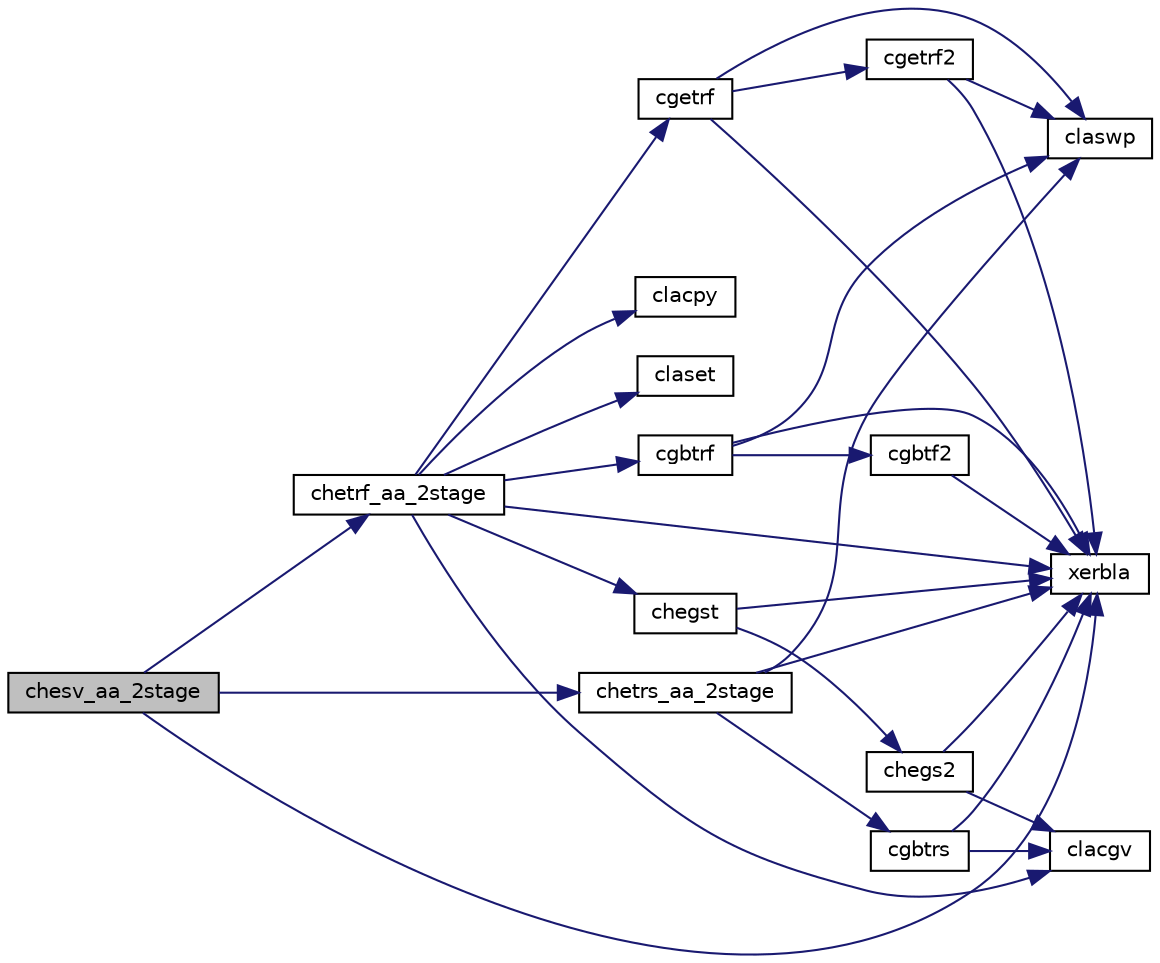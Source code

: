 digraph "chesv_aa_2stage"
{
 // LATEX_PDF_SIZE
  edge [fontname="Helvetica",fontsize="10",labelfontname="Helvetica",labelfontsize="10"];
  node [fontname="Helvetica",fontsize="10",shape=record];
  rankdir="LR";
  Node1 [label="chesv_aa_2stage",height=0.2,width=0.4,color="black", fillcolor="grey75", style="filled", fontcolor="black",tooltip="CHESV_AA_2STAGE computes the solution to system of linear equations A * X = B for HE matrices"];
  Node1 -> Node2 [color="midnightblue",fontsize="10",style="solid",fontname="Helvetica"];
  Node2 [label="chetrf_aa_2stage",height=0.2,width=0.4,color="black", fillcolor="white", style="filled",URL="$chetrf__aa__2stage_8f.html#ab8c36305b9b3b7622f6c51d782ac10dc",tooltip="CHETRF_AA_2STAGE"];
  Node2 -> Node3 [color="midnightblue",fontsize="10",style="solid",fontname="Helvetica"];
  Node3 [label="cgbtrf",height=0.2,width=0.4,color="black", fillcolor="white", style="filled",URL="$cgbtrf_8f.html#a58d67a3a5354c78dfd0f94625bfe03b1",tooltip="CGBTRF"];
  Node3 -> Node4 [color="midnightblue",fontsize="10",style="solid",fontname="Helvetica"];
  Node4 [label="cgbtf2",height=0.2,width=0.4,color="black", fillcolor="white", style="filled",URL="$cgbtf2_8f.html#a6172b0b895daff569f8bd4f6b7e8ca21",tooltip="CGBTF2 computes the LU factorization of a general band matrix using the unblocked version of the algo..."];
  Node4 -> Node5 [color="midnightblue",fontsize="10",style="solid",fontname="Helvetica"];
  Node5 [label="xerbla",height=0.2,width=0.4,color="black", fillcolor="white", style="filled",URL="$xerbla_8f.html#a377ee61015baf8dea7770b3a404b1c07",tooltip="XERBLA"];
  Node3 -> Node6 [color="midnightblue",fontsize="10",style="solid",fontname="Helvetica"];
  Node6 [label="claswp",height=0.2,width=0.4,color="black", fillcolor="white", style="filled",URL="$claswp_8f.html#a27858a2e2b195ef0e7121f1edb8bb9a9",tooltip="CLASWP performs a series of row interchanges on a general rectangular matrix."];
  Node3 -> Node5 [color="midnightblue",fontsize="10",style="solid",fontname="Helvetica"];
  Node2 -> Node7 [color="midnightblue",fontsize="10",style="solid",fontname="Helvetica"];
  Node7 [label="cgetrf",height=0.2,width=0.4,color="black", fillcolor="white", style="filled",URL="$cgetrf_8f.html#aed8e85049ecfb314d259bfdb3908a60d",tooltip="CGETRF"];
  Node7 -> Node8 [color="midnightblue",fontsize="10",style="solid",fontname="Helvetica"];
  Node8 [label="cgetrf2",height=0.2,width=0.4,color="black", fillcolor="white", style="filled",URL="$cgetrf2_8f.html#a15fa9800095fb84ff74bc087909c6941",tooltip="CGETRF2"];
  Node8 -> Node6 [color="midnightblue",fontsize="10",style="solid",fontname="Helvetica"];
  Node8 -> Node5 [color="midnightblue",fontsize="10",style="solid",fontname="Helvetica"];
  Node7 -> Node6 [color="midnightblue",fontsize="10",style="solid",fontname="Helvetica"];
  Node7 -> Node5 [color="midnightblue",fontsize="10",style="solid",fontname="Helvetica"];
  Node2 -> Node9 [color="midnightblue",fontsize="10",style="solid",fontname="Helvetica"];
  Node9 [label="chegst",height=0.2,width=0.4,color="black", fillcolor="white", style="filled",URL="$chegst_8f.html#a12301fc39ffb222db15ff7801c01abbb",tooltip="CHEGST"];
  Node9 -> Node10 [color="midnightblue",fontsize="10",style="solid",fontname="Helvetica"];
  Node10 [label="chegs2",height=0.2,width=0.4,color="black", fillcolor="white", style="filled",URL="$chegs2_8f.html#a853b4bda3e17fcec31189fa94aac6363",tooltip="CHEGS2 reduces a Hermitian definite generalized eigenproblem to standard form, using the factorizatio..."];
  Node10 -> Node11 [color="midnightblue",fontsize="10",style="solid",fontname="Helvetica"];
  Node11 [label="clacgv",height=0.2,width=0.4,color="black", fillcolor="white", style="filled",URL="$clacgv_8f.html#a0ff51770edb0cdc7328fdae7ace7954e",tooltip="CLACGV conjugates a complex vector."];
  Node10 -> Node5 [color="midnightblue",fontsize="10",style="solid",fontname="Helvetica"];
  Node9 -> Node5 [color="midnightblue",fontsize="10",style="solid",fontname="Helvetica"];
  Node2 -> Node11 [color="midnightblue",fontsize="10",style="solid",fontname="Helvetica"];
  Node2 -> Node12 [color="midnightblue",fontsize="10",style="solid",fontname="Helvetica"];
  Node12 [label="clacpy",height=0.2,width=0.4,color="black", fillcolor="white", style="filled",URL="$clacpy_8f.html#afcee53f42831342f7c863bfc55d2d159",tooltip="CLACPY copies all or part of one two-dimensional array to another."];
  Node2 -> Node13 [color="midnightblue",fontsize="10",style="solid",fontname="Helvetica"];
  Node13 [label="claset",height=0.2,width=0.4,color="black", fillcolor="white", style="filled",URL="$claset_8f.html#a3666a7cae5a324eab6ae01b5155f1f5b",tooltip="CLASET initializes the off-diagonal elements and the diagonal elements of a matrix to given values."];
  Node2 -> Node5 [color="midnightblue",fontsize="10",style="solid",fontname="Helvetica"];
  Node1 -> Node14 [color="midnightblue",fontsize="10",style="solid",fontname="Helvetica"];
  Node14 [label="chetrs_aa_2stage",height=0.2,width=0.4,color="black", fillcolor="white", style="filled",URL="$chetrs__aa__2stage_8f.html#ad484921e85594add6d0df79cced0a0d4",tooltip="CHETRS_AA_2STAGE"];
  Node14 -> Node15 [color="midnightblue",fontsize="10",style="solid",fontname="Helvetica"];
  Node15 [label="cgbtrs",height=0.2,width=0.4,color="black", fillcolor="white", style="filled",URL="$cgbtrs_8f.html#a72b02720b9ad928960ee5a5e92e6a5d7",tooltip="CGBTRS"];
  Node15 -> Node11 [color="midnightblue",fontsize="10",style="solid",fontname="Helvetica"];
  Node15 -> Node5 [color="midnightblue",fontsize="10",style="solid",fontname="Helvetica"];
  Node14 -> Node6 [color="midnightblue",fontsize="10",style="solid",fontname="Helvetica"];
  Node14 -> Node5 [color="midnightblue",fontsize="10",style="solid",fontname="Helvetica"];
  Node1 -> Node5 [color="midnightblue",fontsize="10",style="solid",fontname="Helvetica"];
}
